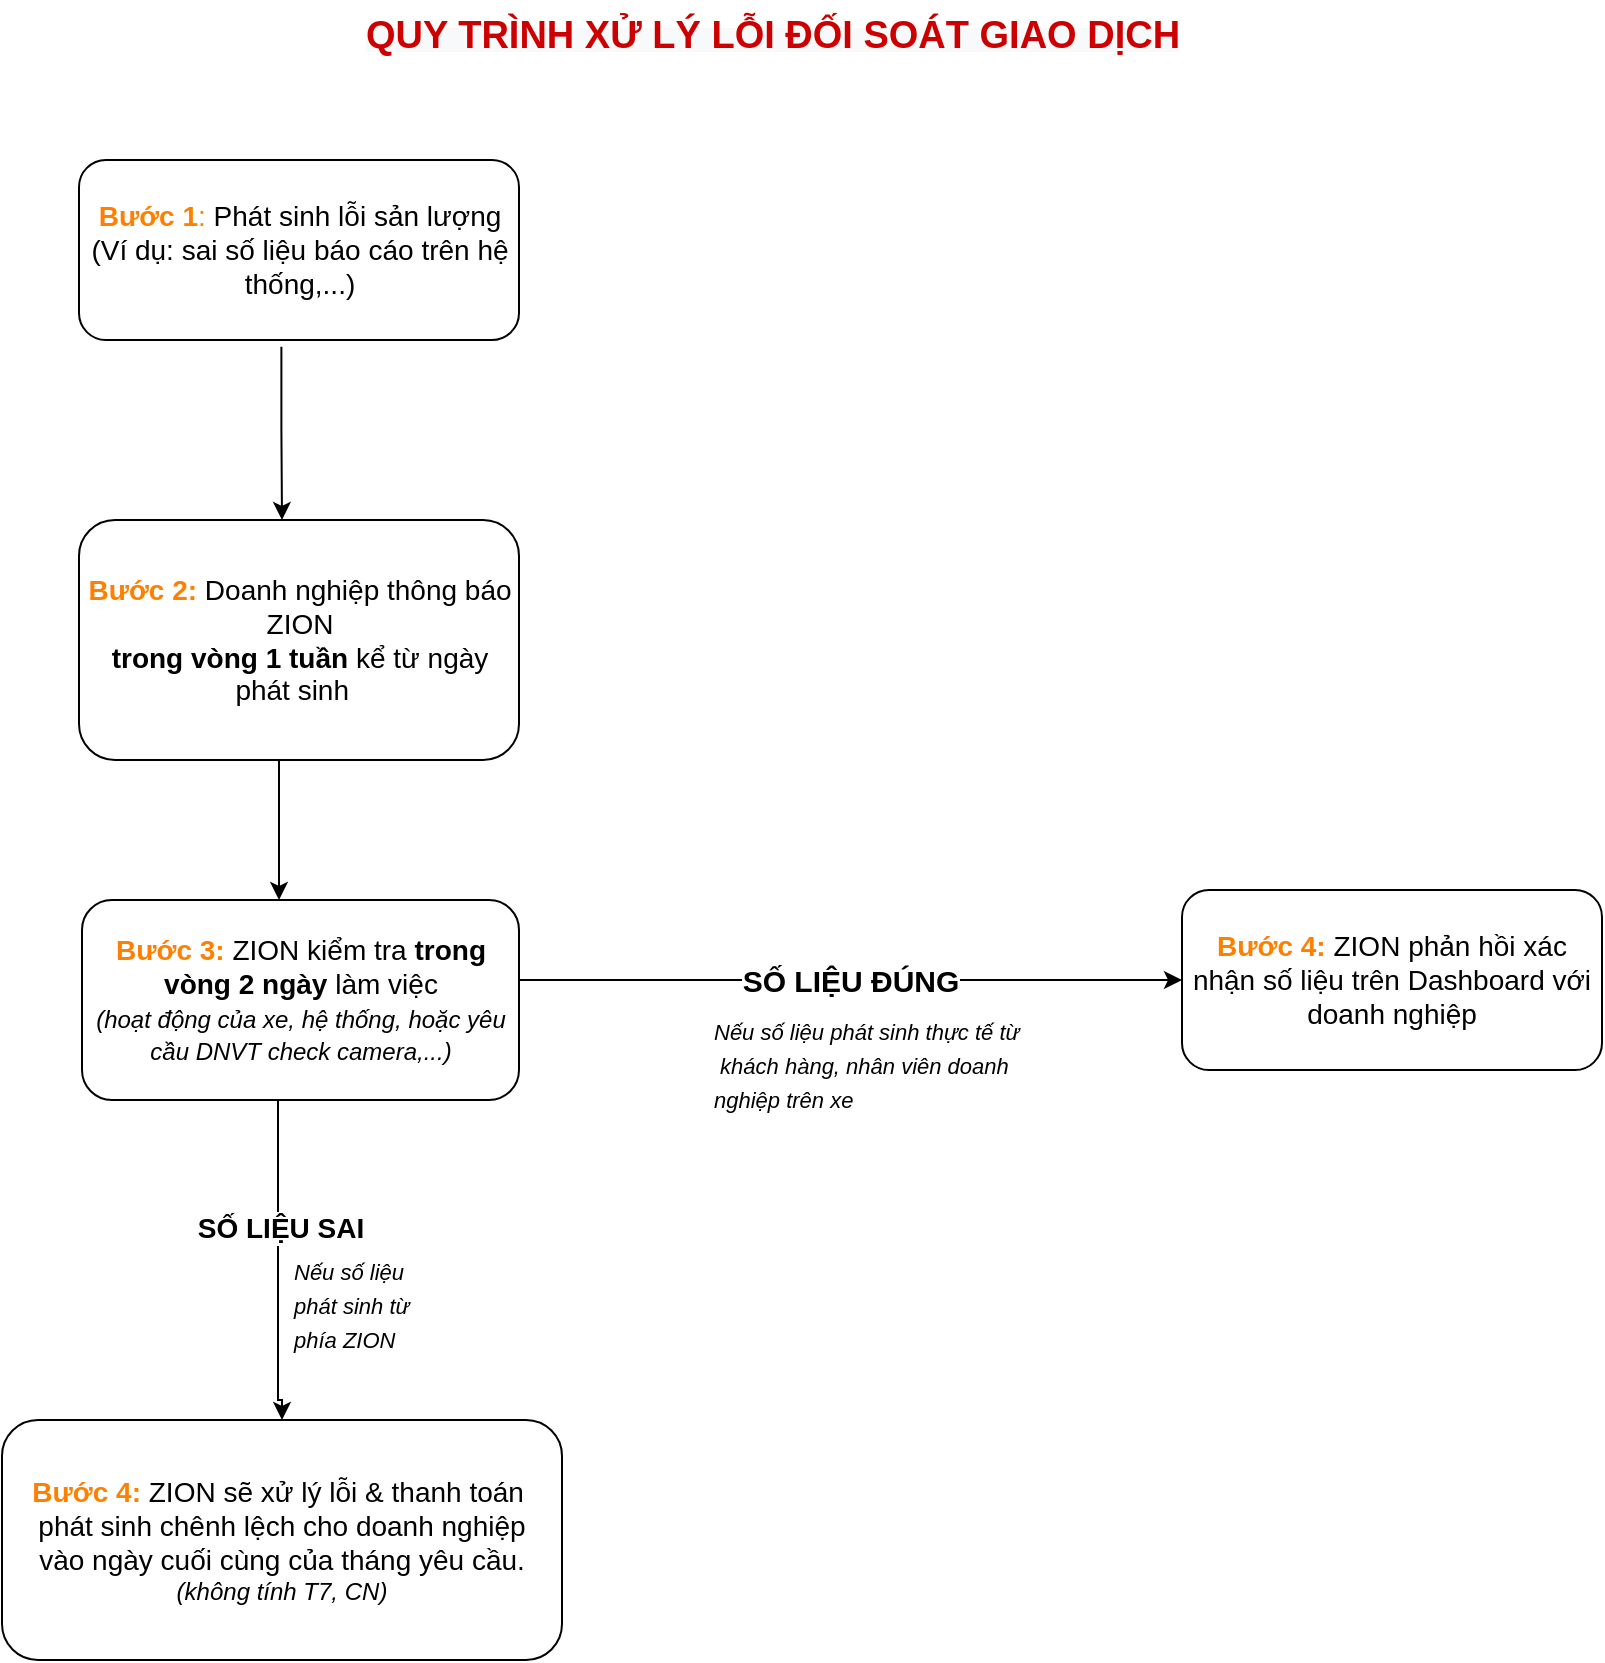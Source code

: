 <mxfile version="15.8.6" type="github">
  <diagram id="OGLd9Mso2qIfTk-mX1_M" name="Page-1">
    <mxGraphModel dx="1483" dy="876" grid="1" gridSize="10" guides="1" tooltips="1" connect="1" arrows="1" fold="1" page="1" pageScale="1" pageWidth="850" pageHeight="1100" math="0" shadow="0">
      <root>
        <mxCell id="0" />
        <mxCell id="1" parent="0" />
        <mxCell id="C-11Agn2nhLSvfXQkg4X-3" style="edgeStyle=orthogonalEdgeStyle;rounded=0;orthogonalLoop=1;jettySize=auto;html=1;exitX=0.5;exitY=1;exitDx=0;exitDy=0;fontSize=14;" edge="1" parent="1" source="C-11Agn2nhLSvfXQkg4X-1">
          <mxGeometry relative="1" as="geometry">
            <mxPoint x="158.5" y="510" as="targetPoint" />
            <Array as="points">
              <mxPoint x="158.5" y="450" />
              <mxPoint x="158.5" y="450" />
            </Array>
          </mxGeometry>
        </mxCell>
        <mxCell id="C-11Agn2nhLSvfXQkg4X-1" value="&lt;font style=&quot;font-size: 14px&quot;&gt;&lt;font color=&quot;#ff8000&quot;&gt;&lt;b&gt;Bước 2:&lt;/b&gt; &lt;/font&gt;Doanh nghiệp thông báo ZION &lt;br&gt;&lt;b&gt;trong vòng 1 tuần&lt;/b&gt; kể từ ngày phát sinh&amp;nbsp;&amp;nbsp;&lt;br&gt;&lt;/font&gt;" style="rounded=1;whiteSpace=wrap;html=1;" vertex="1" parent="1">
          <mxGeometry x="58.5" y="320" width="220" height="120" as="geometry" />
        </mxCell>
        <mxCell id="C-11Agn2nhLSvfXQkg4X-16" style="edgeStyle=orthogonalEdgeStyle;rounded=0;orthogonalLoop=1;jettySize=auto;html=1;exitX=1;exitY=0.5;exitDx=0;exitDy=0;entryX=0;entryY=0.5;entryDx=0;entryDy=0;fontSize=9;" edge="1" parent="1" source="C-11Agn2nhLSvfXQkg4X-4" target="C-11Agn2nhLSvfXQkg4X-8">
          <mxGeometry relative="1" as="geometry">
            <Array as="points">
              <mxPoint x="278.5" y="550" />
              <mxPoint x="598.5" y="550" />
            </Array>
          </mxGeometry>
        </mxCell>
        <mxCell id="C-11Agn2nhLSvfXQkg4X-18" value="&lt;font style=&quot;font-size: 15px&quot;&gt;&lt;b style=&quot;background-color: rgb(255 , 255 , 255)&quot;&gt;SỐ LIỆU ĐÚNG&lt;/b&gt;&lt;/font&gt;" style="edgeLabel;html=1;align=center;verticalAlign=middle;resizable=0;points=[];fontSize=9;" vertex="1" connectable="0" parent="C-11Agn2nhLSvfXQkg4X-16">
          <mxGeometry x="0.256" y="2" relative="1" as="geometry">
            <mxPoint x="-39" y="2" as="offset" />
          </mxGeometry>
        </mxCell>
        <mxCell id="C-11Agn2nhLSvfXQkg4X-4" value="&lt;b&gt;&lt;font color=&quot;#ff8000&quot;&gt;Bước 3: &lt;/font&gt;&lt;/b&gt;ZION kiểm tra&amp;nbsp;&lt;b&gt;trong vòng 2 ngày&lt;/b&gt; làm việc&lt;br&gt;&lt;i&gt;&lt;font style=&quot;font-size: 12px&quot;&gt;(hoạt động của xe, hệ thống, hoặc yêu cầu DNVT check camera,...)&lt;/font&gt;&lt;/i&gt;" style="rounded=1;whiteSpace=wrap;html=1;fontSize=14;" vertex="1" parent="1">
          <mxGeometry x="60" y="510" width="218.5" height="100" as="geometry" />
        </mxCell>
        <mxCell id="C-11Agn2nhLSvfXQkg4X-8" value="&lt;font style=&quot;font-size: 14px&quot;&gt;&lt;b&gt;&lt;font color=&quot;#ff8000&quot; style=&quot;font-size: 14px&quot;&gt;Bước 4:&lt;/font&gt;&lt;/b&gt; ZION phản hồi xác nhận số liệu trên Dashboard với doanh nghiệp&lt;/font&gt;" style="rounded=1;whiteSpace=wrap;html=1;fontSize=12;" vertex="1" parent="1">
          <mxGeometry x="610" y="505" width="210" height="90" as="geometry" />
        </mxCell>
        <mxCell id="C-11Agn2nhLSvfXQkg4X-9" value="&lt;font style=&quot;font-size: 12px&quot;&gt;&lt;span style=&quot;font-size: 14px&quot;&gt;&lt;font color=&quot;#ff8000&quot;&gt;&lt;b&gt;Bước 4: &lt;/b&gt;&lt;/font&gt;ZION sẽ xử lý lỗi &amp;amp; thanh toán&amp;nbsp;&lt;/span&gt;&lt;br&gt;&lt;span style=&quot;font-size: 14px&quot;&gt;phát sinh chênh lệch cho doanh nghiệp&lt;/span&gt;&lt;br&gt;&lt;span style=&quot;font-size: 14px&quot;&gt;vào ngày cuối cùng của tháng yêu cầu.&lt;/span&gt;&lt;br&gt;&lt;font style=&quot;font-size: 12px&quot;&gt;&lt;i&gt;(không tính T7, CN&lt;/i&gt;&lt;/font&gt;&lt;/font&gt;&lt;i&gt;&lt;font style=&quot;font-size: 12px&quot;&gt;)&lt;/font&gt;&lt;/i&gt;" style="rounded=1;whiteSpace=wrap;html=1;fontSize=12;" vertex="1" parent="1">
          <mxGeometry x="20" y="770" width="280" height="120" as="geometry" />
        </mxCell>
        <mxCell id="C-11Agn2nhLSvfXQkg4X-10" value="&lt;div style=&quot;text-align: center&quot;&gt;&lt;br&gt;&lt;/div&gt;" style="text;whiteSpace=wrap;html=1;fontSize=12;" vertex="1" parent="1">
          <mxGeometry x="313.5" y="470" width="60" height="30" as="geometry" />
        </mxCell>
        <mxCell id="C-11Agn2nhLSvfXQkg4X-19" style="edgeStyle=orthogonalEdgeStyle;rounded=0;orthogonalLoop=1;jettySize=auto;html=1;exitX=0.5;exitY=1;exitDx=0;exitDy=0;fontSize=14;entryX=0.5;entryY=0;entryDx=0;entryDy=0;" edge="1" parent="1" target="C-11Agn2nhLSvfXQkg4X-9">
          <mxGeometry relative="1" as="geometry">
            <mxPoint x="158" y="700" as="targetPoint" />
            <mxPoint x="158" y="610" as="sourcePoint" />
            <Array as="points">
              <mxPoint x="158.5" y="760" />
            </Array>
          </mxGeometry>
        </mxCell>
        <mxCell id="C-11Agn2nhLSvfXQkg4X-20" value="&lt;font style=&quot;font-size: 14px&quot;&gt;&lt;b style=&quot;background-color: rgb(255 , 255 , 255)&quot;&gt;SỐ LIỆU SAI&lt;/b&gt;&lt;/font&gt;" style="edgeLabel;html=1;align=center;verticalAlign=middle;resizable=0;points=[];fontSize=9;" vertex="1" connectable="0" parent="C-11Agn2nhLSvfXQkg4X-19">
          <mxGeometry x="-0.236" y="-1" relative="1" as="geometry">
            <mxPoint x="2" y="2" as="offset" />
          </mxGeometry>
        </mxCell>
        <mxCell id="C-11Agn2nhLSvfXQkg4X-21" value="&lt;span style=&quot;font-family: &amp;#34;helvetica&amp;#34; ; font-style: normal ; letter-spacing: normal ; text-align: center ; text-indent: 0px ; text-transform: none ; word-spacing: 0px ; background-color: rgb(248 , 249 , 250) ; display: inline ; float: none&quot;&gt;&lt;b&gt;&lt;font style=&quot;font-size: 19px&quot; color=&quot;#cc0000&quot;&gt;QUY TRÌNH XỬ LÝ LỖI ĐỐI SOÁT GIAO DỊCH&lt;/font&gt;&lt;/b&gt;&lt;/span&gt;" style="text;whiteSpace=wrap;html=1;fontSize=11;" vertex="1" parent="1">
          <mxGeometry x="200" y="60" width="420" height="40" as="geometry" />
        </mxCell>
        <mxCell id="C-11Agn2nhLSvfXQkg4X-24" style="edgeStyle=orthogonalEdgeStyle;rounded=0;orthogonalLoop=1;jettySize=auto;html=1;fontSize=12;fontColor=#000000;exitX=0.46;exitY=1.038;exitDx=0;exitDy=0;exitPerimeter=0;" edge="1" parent="1" source="C-11Agn2nhLSvfXQkg4X-22">
          <mxGeometry relative="1" as="geometry">
            <mxPoint x="160" y="320" as="targetPoint" />
          </mxGeometry>
        </mxCell>
        <mxCell id="C-11Agn2nhLSvfXQkg4X-22" value="&lt;font style=&quot;font-size: 14px&quot;&gt;&lt;font style=&quot;font-size: 14px&quot; color=&quot;#ff8000&quot;&gt;&lt;b&gt;Bước 1&lt;/b&gt;:&lt;/font&gt;&lt;font color=&quot;#ff9933&quot; style=&quot;font-size: 14px&quot;&gt; &lt;/font&gt;&lt;font color=&quot;#000000&quot; style=&quot;font-size: 14px&quot;&gt;Phát sinh lỗi sản lượng&lt;/font&gt;&lt;br&gt;&lt;font color=&quot;#000000&quot; style=&quot;font-size: 14px&quot;&gt;(Ví dụ: sai số liệu báo cáo trên hệ thống,...)&lt;/font&gt;&lt;/font&gt;" style="rounded=1;whiteSpace=wrap;html=1;fontSize=12;fontColor=#FF0080;" vertex="1" parent="1">
          <mxGeometry x="58.5" y="140" width="220" height="90" as="geometry" />
        </mxCell>
        <mxCell id="C-11Agn2nhLSvfXQkg4X-25" value="&lt;i&gt;&lt;span style=&quot;color: rgb(0 , 0 , 0) ; font-family: &amp;#34;helvetica&amp;#34; ; font-size: 11px ; font-weight: 400 ; letter-spacing: normal ; text-align: center ; text-indent: 0px ; text-transform: none ; word-spacing: 0px ; background-color: rgb(255 , 255 , 255) ; display: inline ; float: none&quot;&gt;Nếu số liệu phát sinh thực tế từ&lt;/span&gt;&lt;br style=&quot;color: rgb(0 , 0 , 0) ; font-family: &amp;#34;helvetica&amp;#34; ; font-size: 11px ; font-weight: 400 ; letter-spacing: normal ; text-align: center ; text-indent: 0px ; text-transform: none ; word-spacing: 0px ; background-color: rgb(255 , 255 , 255)&quot;&gt;&lt;span style=&quot;color: rgb(0 , 0 , 0) ; font-family: &amp;#34;helvetica&amp;#34; ; font-size: 11px ; font-weight: 400 ; letter-spacing: normal ; text-align: center ; text-indent: 0px ; text-transform: none ; word-spacing: 0px ; background-color: rgb(255 , 255 , 255) ; display: inline ; float: none&quot;&gt;&amp;nbsp;khách hàng, nhân viên doanh&lt;/span&gt;&lt;br style=&quot;color: rgb(0 , 0 , 0) ; font-family: &amp;#34;helvetica&amp;#34; ; font-size: 11px ; font-weight: 400 ; letter-spacing: normal ; text-align: center ; text-indent: 0px ; text-transform: none ; word-spacing: 0px ; background-color: rgb(255 , 255 , 255)&quot;&gt;&lt;span style=&quot;color: rgb(0 , 0 , 0) ; font-family: &amp;#34;helvetica&amp;#34; ; font-size: 11px ; font-weight: 400 ; letter-spacing: normal ; text-align: center ; text-indent: 0px ; text-transform: none ; word-spacing: 0px ; background-color: rgb(255 , 255 , 255) ; display: inline ; float: none&quot;&gt;nghiệp&amp;nbsp;trên xe&lt;/span&gt;&lt;/i&gt;" style="text;whiteSpace=wrap;html=1;fontSize=14;fontColor=#FF8000;" vertex="1" parent="1">
          <mxGeometry x="373.5" y="560" width="170" height="70" as="geometry" />
        </mxCell>
        <mxCell id="C-11Agn2nhLSvfXQkg4X-29" value="&lt;span style=&quot;color: rgb(0 , 0 , 0) ; font-family: &amp;#34;helvetica&amp;#34; ; font-size: 11px ; font-weight: 400 ; letter-spacing: normal ; text-align: center ; text-indent: 0px ; text-transform: none ; word-spacing: 0px ; background-color: rgb(255 , 255 , 255) ; display: inline ; float: none&quot;&gt;&lt;i&gt;Nếu số liệu phát sinh từ phía ZION&lt;/i&gt;&lt;/span&gt;" style="text;whiteSpace=wrap;html=1;fontSize=14;fontColor=#FF8000;" vertex="1" parent="1">
          <mxGeometry x="163.5" y="680" width="80" height="50" as="geometry" />
        </mxCell>
      </root>
    </mxGraphModel>
  </diagram>
</mxfile>
